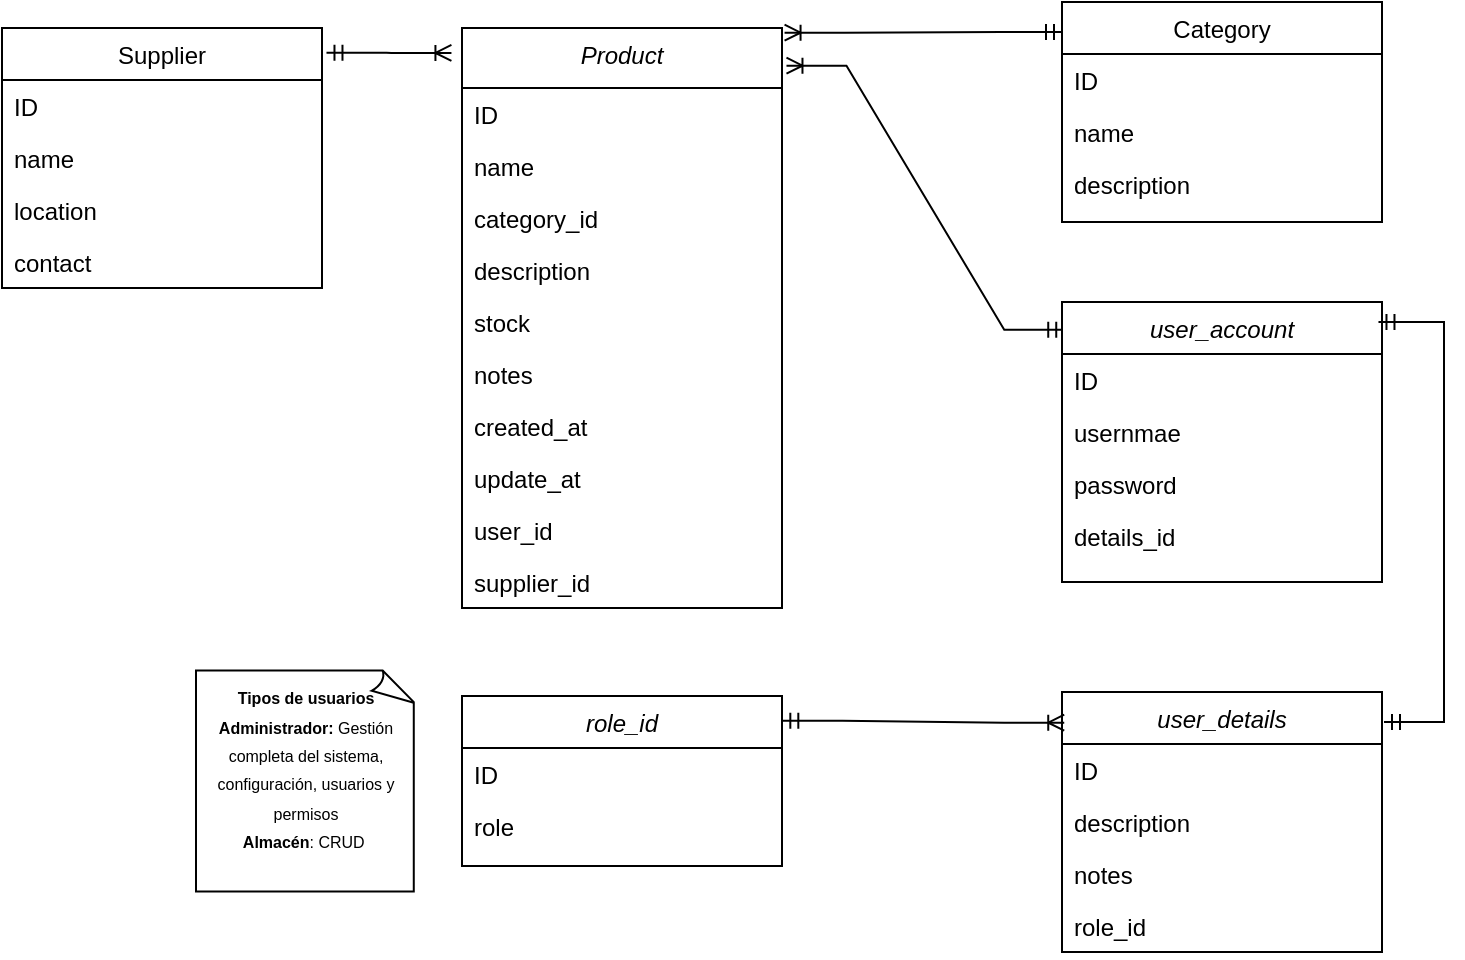 <mxfile version="24.7.1" type="google">
  <diagram id="C5RBs43oDa-KdzZeNtuy" name="Page-1">
    <mxGraphModel dx="1194" dy="640" grid="1" gridSize="10" guides="1" tooltips="1" connect="1" arrows="1" fold="1" page="1" pageScale="1" pageWidth="827" pageHeight="1169" math="0" shadow="0">
      <root>
        <mxCell id="WIyWlLk6GJQsqaUBKTNV-0" />
        <mxCell id="WIyWlLk6GJQsqaUBKTNV-1" parent="WIyWlLk6GJQsqaUBKTNV-0" />
        <mxCell id="zkfFHV4jXpPFQw0GAbJ--0" value="Product" style="swimlane;fontStyle=2;align=center;verticalAlign=top;childLayout=stackLayout;horizontal=1;startSize=30;horizontalStack=0;resizeParent=1;resizeLast=0;collapsible=1;marginBottom=0;rounded=0;shadow=0;strokeWidth=1;labelBackgroundColor=none;" parent="WIyWlLk6GJQsqaUBKTNV-1" vertex="1">
          <mxGeometry x="283" y="43" width="160" height="290" as="geometry">
            <mxRectangle x="220" y="120" width="160" height="26" as="alternateBounds" />
          </mxGeometry>
        </mxCell>
        <mxCell id="zkfFHV4jXpPFQw0GAbJ--1" value="ID" style="text;align=left;verticalAlign=top;spacingLeft=4;spacingRight=4;overflow=hidden;rotatable=0;points=[[0,0.5],[1,0.5]];portConstraint=eastwest;labelBackgroundColor=none;" parent="zkfFHV4jXpPFQw0GAbJ--0" vertex="1">
          <mxGeometry y="30" width="160" height="26" as="geometry" />
        </mxCell>
        <mxCell id="zkfFHV4jXpPFQw0GAbJ--2" value="name" style="text;align=left;verticalAlign=top;spacingLeft=4;spacingRight=4;overflow=hidden;rotatable=0;points=[[0,0.5],[1,0.5]];portConstraint=eastwest;rounded=0;shadow=0;html=0;labelBackgroundColor=none;" parent="zkfFHV4jXpPFQw0GAbJ--0" vertex="1">
          <mxGeometry y="56" width="160" height="26" as="geometry" />
        </mxCell>
        <mxCell id="zkfFHV4jXpPFQw0GAbJ--3" value="category_id" style="text;align=left;verticalAlign=top;spacingLeft=4;spacingRight=4;overflow=hidden;rotatable=0;points=[[0,0.5],[1,0.5]];portConstraint=eastwest;rounded=0;shadow=0;html=0;labelBackgroundColor=none;" parent="zkfFHV4jXpPFQw0GAbJ--0" vertex="1">
          <mxGeometry y="82" width="160" height="26" as="geometry" />
        </mxCell>
        <mxCell id="sOVyQFBN3wlZYxsRDUY9-1" value="description" style="text;align=left;verticalAlign=top;spacingLeft=4;spacingRight=4;overflow=hidden;rotatable=0;points=[[0,0.5],[1,0.5]];portConstraint=eastwest;rounded=0;shadow=0;html=0;labelBackgroundColor=none;" parent="zkfFHV4jXpPFQw0GAbJ--0" vertex="1">
          <mxGeometry y="108" width="160" height="26" as="geometry" />
        </mxCell>
        <mxCell id="sOVyQFBN3wlZYxsRDUY9-2" value="stock" style="text;align=left;verticalAlign=top;spacingLeft=4;spacingRight=4;overflow=hidden;rotatable=0;points=[[0,0.5],[1,0.5]];portConstraint=eastwest;rounded=0;shadow=0;html=0;labelBackgroundColor=none;" parent="zkfFHV4jXpPFQw0GAbJ--0" vertex="1">
          <mxGeometry y="134" width="160" height="26" as="geometry" />
        </mxCell>
        <mxCell id="sOVyQFBN3wlZYxsRDUY9-4" value="notes" style="text;align=left;verticalAlign=top;spacingLeft=4;spacingRight=4;overflow=hidden;rotatable=0;points=[[0,0.5],[1,0.5]];portConstraint=eastwest;rounded=0;shadow=0;html=0;labelBackgroundColor=none;" parent="zkfFHV4jXpPFQw0GAbJ--0" vertex="1">
          <mxGeometry y="160" width="160" height="26" as="geometry" />
        </mxCell>
        <mxCell id="5rV9lR5YO4EbHWkc8sJX-7" value="created_at" style="text;align=left;verticalAlign=top;spacingLeft=4;spacingRight=4;overflow=hidden;rotatable=0;points=[[0,0.5],[1,0.5]];portConstraint=eastwest;rounded=0;shadow=0;html=0;labelBackgroundColor=none;" parent="zkfFHV4jXpPFQw0GAbJ--0" vertex="1">
          <mxGeometry y="186" width="160" height="26" as="geometry" />
        </mxCell>
        <mxCell id="5rV9lR5YO4EbHWkc8sJX-8" value="update_at" style="text;align=left;verticalAlign=top;spacingLeft=4;spacingRight=4;overflow=hidden;rotatable=0;points=[[0,0.5],[1,0.5]];portConstraint=eastwest;rounded=0;shadow=0;html=0;labelBackgroundColor=none;" parent="zkfFHV4jXpPFQw0GAbJ--0" vertex="1">
          <mxGeometry y="212" width="160" height="26" as="geometry" />
        </mxCell>
        <mxCell id="5rV9lR5YO4EbHWkc8sJX-13" value="user_id" style="text;align=left;verticalAlign=top;spacingLeft=4;spacingRight=4;overflow=hidden;rotatable=0;points=[[0,0.5],[1,0.5]];portConstraint=eastwest;rounded=0;shadow=0;html=0;labelBackgroundColor=none;" parent="zkfFHV4jXpPFQw0GAbJ--0" vertex="1">
          <mxGeometry y="238" width="160" height="26" as="geometry" />
        </mxCell>
        <mxCell id="5rV9lR5YO4EbHWkc8sJX-16" value="supplier_id" style="text;align=left;verticalAlign=top;spacingLeft=4;spacingRight=4;overflow=hidden;rotatable=0;points=[[0,0.5],[1,0.5]];portConstraint=eastwest;rounded=0;shadow=0;html=0;labelBackgroundColor=none;" parent="zkfFHV4jXpPFQw0GAbJ--0" vertex="1">
          <mxGeometry y="264" width="160" height="26" as="geometry" />
        </mxCell>
        <mxCell id="zkfFHV4jXpPFQw0GAbJ--17" value="Category" style="swimlane;fontStyle=0;align=center;verticalAlign=top;childLayout=stackLayout;horizontal=1;startSize=26;horizontalStack=0;resizeParent=1;resizeLast=0;collapsible=1;marginBottom=0;rounded=0;shadow=0;strokeWidth=1;labelBackgroundColor=none;" parent="WIyWlLk6GJQsqaUBKTNV-1" vertex="1">
          <mxGeometry x="583" y="30" width="160" height="110" as="geometry">
            <mxRectangle x="550" y="140" width="160" height="26" as="alternateBounds" />
          </mxGeometry>
        </mxCell>
        <mxCell id="zkfFHV4jXpPFQw0GAbJ--18" value="ID" style="text;align=left;verticalAlign=top;spacingLeft=4;spacingRight=4;overflow=hidden;rotatable=0;points=[[0,0.5],[1,0.5]];portConstraint=eastwest;labelBackgroundColor=none;" parent="zkfFHV4jXpPFQw0GAbJ--17" vertex="1">
          <mxGeometry y="26" width="160" height="26" as="geometry" />
        </mxCell>
        <mxCell id="zkfFHV4jXpPFQw0GAbJ--19" value="name" style="text;align=left;verticalAlign=top;spacingLeft=4;spacingRight=4;overflow=hidden;rotatable=0;points=[[0,0.5],[1,0.5]];portConstraint=eastwest;rounded=0;shadow=0;html=0;labelBackgroundColor=none;" parent="zkfFHV4jXpPFQw0GAbJ--17" vertex="1">
          <mxGeometry y="52" width="160" height="26" as="geometry" />
        </mxCell>
        <mxCell id="sOVyQFBN3wlZYxsRDUY9-7" value="description" style="text;align=left;verticalAlign=top;spacingLeft=4;spacingRight=4;overflow=hidden;rotatable=0;points=[[0,0.5],[1,0.5]];portConstraint=eastwest;rounded=0;shadow=0;html=0;labelBackgroundColor=none;" parent="zkfFHV4jXpPFQw0GAbJ--17" vertex="1">
          <mxGeometry y="78" width="160" height="26" as="geometry" />
        </mxCell>
        <mxCell id="5rV9lR5YO4EbHWkc8sJX-9" value="Supplier" style="swimlane;fontStyle=0;align=center;verticalAlign=top;childLayout=stackLayout;horizontal=1;startSize=26;horizontalStack=0;resizeParent=1;resizeLast=0;collapsible=1;marginBottom=0;rounded=0;shadow=0;strokeWidth=1;labelBackgroundColor=none;" parent="WIyWlLk6GJQsqaUBKTNV-1" vertex="1">
          <mxGeometry x="53" y="43" width="160" height="130" as="geometry">
            <mxRectangle x="550" y="140" width="160" height="26" as="alternateBounds" />
          </mxGeometry>
        </mxCell>
        <mxCell id="5rV9lR5YO4EbHWkc8sJX-10" value="ID" style="text;align=left;verticalAlign=top;spacingLeft=4;spacingRight=4;overflow=hidden;rotatable=0;points=[[0,0.5],[1,0.5]];portConstraint=eastwest;labelBackgroundColor=none;" parent="5rV9lR5YO4EbHWkc8sJX-9" vertex="1">
          <mxGeometry y="26" width="160" height="26" as="geometry" />
        </mxCell>
        <mxCell id="5rV9lR5YO4EbHWkc8sJX-11" value="name" style="text;align=left;verticalAlign=top;spacingLeft=4;spacingRight=4;overflow=hidden;rotatable=0;points=[[0,0.5],[1,0.5]];portConstraint=eastwest;rounded=0;shadow=0;html=0;labelBackgroundColor=none;" parent="5rV9lR5YO4EbHWkc8sJX-9" vertex="1">
          <mxGeometry y="52" width="160" height="26" as="geometry" />
        </mxCell>
        <mxCell id="5rV9lR5YO4EbHWkc8sJX-12" value="location" style="text;align=left;verticalAlign=top;spacingLeft=4;spacingRight=4;overflow=hidden;rotatable=0;points=[[0,0.5],[1,0.5]];portConstraint=eastwest;rounded=0;shadow=0;html=0;labelBackgroundColor=none;" parent="5rV9lR5YO4EbHWkc8sJX-9" vertex="1">
          <mxGeometry y="78" width="160" height="26" as="geometry" />
        </mxCell>
        <mxCell id="5rV9lR5YO4EbHWkc8sJX-15" value="contact" style="text;align=left;verticalAlign=top;spacingLeft=4;spacingRight=4;overflow=hidden;rotatable=0;points=[[0,0.5],[1,0.5]];portConstraint=eastwest;rounded=0;shadow=0;html=0;labelBackgroundColor=none;" parent="5rV9lR5YO4EbHWkc8sJX-9" vertex="1">
          <mxGeometry y="104" width="160" height="26" as="geometry" />
        </mxCell>
        <mxCell id="5rV9lR5YO4EbHWkc8sJX-19" value="" style="edgeStyle=entityRelationEdgeStyle;fontSize=12;html=1;endArrow=ERoneToMany;startArrow=ERmandOne;rounded=0;exitX=1.014;exitY=0.095;exitDx=0;exitDy=0;exitPerimeter=0;entryX=-0.033;entryY=0.043;entryDx=0;entryDy=0;entryPerimeter=0;" parent="WIyWlLk6GJQsqaUBKTNV-1" source="5rV9lR5YO4EbHWkc8sJX-9" target="zkfFHV4jXpPFQw0GAbJ--0" edge="1">
          <mxGeometry width="100" height="100" relative="1" as="geometry">
            <mxPoint x="303" y="350" as="sourcePoint" />
            <mxPoint x="403" y="250" as="targetPoint" />
            <Array as="points">
              <mxPoint x="263" y="280" />
            </Array>
          </mxGeometry>
        </mxCell>
        <mxCell id="AcxmbPZ4PMCxifmLRWRd-0" value="role_id" style="swimlane;fontStyle=2;align=center;verticalAlign=top;childLayout=stackLayout;horizontal=1;startSize=26;horizontalStack=0;resizeParent=1;resizeLast=0;collapsible=1;marginBottom=0;rounded=0;shadow=0;strokeWidth=1;labelBackgroundColor=none;" parent="WIyWlLk6GJQsqaUBKTNV-1" vertex="1">
          <mxGeometry x="283" y="377" width="160" height="85" as="geometry">
            <mxRectangle x="220" y="120" width="160" height="26" as="alternateBounds" />
          </mxGeometry>
        </mxCell>
        <mxCell id="AcxmbPZ4PMCxifmLRWRd-1" value="ID" style="text;align=left;verticalAlign=top;spacingLeft=4;spacingRight=4;overflow=hidden;rotatable=0;points=[[0,0.5],[1,0.5]];portConstraint=eastwest;labelBackgroundColor=none;" parent="AcxmbPZ4PMCxifmLRWRd-0" vertex="1">
          <mxGeometry y="26" width="160" height="26" as="geometry" />
        </mxCell>
        <mxCell id="AcxmbPZ4PMCxifmLRWRd-2" value="role" style="text;align=left;verticalAlign=top;spacingLeft=4;spacingRight=4;overflow=hidden;rotatable=0;points=[[0,0.5],[1,0.5]];portConstraint=eastwest;rounded=0;shadow=0;html=0;labelBackgroundColor=none;" parent="AcxmbPZ4PMCxifmLRWRd-0" vertex="1">
          <mxGeometry y="52" width="160" height="26" as="geometry" />
        </mxCell>
        <mxCell id="AcxmbPZ4PMCxifmLRWRd-6" value="user_details&#xa;" style="swimlane;fontStyle=2;align=center;verticalAlign=top;childLayout=stackLayout;horizontal=1;startSize=26;horizontalStack=0;resizeParent=1;resizeLast=0;collapsible=1;marginBottom=0;rounded=0;shadow=0;strokeWidth=1;labelBackgroundColor=none;" parent="WIyWlLk6GJQsqaUBKTNV-1" vertex="1">
          <mxGeometry x="583" y="375" width="160" height="130" as="geometry">
            <mxRectangle x="220" y="120" width="160" height="26" as="alternateBounds" />
          </mxGeometry>
        </mxCell>
        <mxCell id="AcxmbPZ4PMCxifmLRWRd-7" value="ID" style="text;align=left;verticalAlign=top;spacingLeft=4;spacingRight=4;overflow=hidden;rotatable=0;points=[[0,0.5],[1,0.5]];portConstraint=eastwest;labelBackgroundColor=none;" parent="AcxmbPZ4PMCxifmLRWRd-6" vertex="1">
          <mxGeometry y="26" width="160" height="26" as="geometry" />
        </mxCell>
        <mxCell id="AcxmbPZ4PMCxifmLRWRd-10" value="description" style="text;align=left;verticalAlign=top;spacingLeft=4;spacingRight=4;overflow=hidden;rotatable=0;points=[[0,0.5],[1,0.5]];portConstraint=eastwest;rounded=0;shadow=0;html=0;labelBackgroundColor=none;" parent="AcxmbPZ4PMCxifmLRWRd-6" vertex="1">
          <mxGeometry y="52" width="160" height="26" as="geometry" />
        </mxCell>
        <mxCell id="AcxmbPZ4PMCxifmLRWRd-11" value="notes" style="text;align=left;verticalAlign=top;spacingLeft=4;spacingRight=4;overflow=hidden;rotatable=0;points=[[0,0.5],[1,0.5]];portConstraint=eastwest;rounded=0;shadow=0;html=0;labelBackgroundColor=none;" parent="AcxmbPZ4PMCxifmLRWRd-6" vertex="1">
          <mxGeometry y="78" width="160" height="26" as="geometry" />
        </mxCell>
        <mxCell id="AcxmbPZ4PMCxifmLRWRd-15" value="role_id" style="text;align=left;verticalAlign=top;spacingLeft=4;spacingRight=4;overflow=hidden;rotatable=0;points=[[0,0.5],[1,0.5]];portConstraint=eastwest;rounded=0;shadow=0;html=0;labelBackgroundColor=none;" parent="AcxmbPZ4PMCxifmLRWRd-6" vertex="1">
          <mxGeometry y="104" width="160" height="26" as="geometry" />
        </mxCell>
        <mxCell id="AcxmbPZ4PMCxifmLRWRd-17" value="" style="edgeStyle=entityRelationEdgeStyle;fontSize=12;html=1;endArrow=ERoneToMany;startArrow=ERmandOne;rounded=0;exitX=0;exitY=0.136;exitDx=0;exitDy=0;exitPerimeter=0;entryX=1.008;entryY=0.008;entryDx=0;entryDy=0;entryPerimeter=0;" parent="WIyWlLk6GJQsqaUBKTNV-1" source="zkfFHV4jXpPFQw0GAbJ--17" target="zkfFHV4jXpPFQw0GAbJ--0" edge="1">
          <mxGeometry width="100" height="100" relative="1" as="geometry">
            <mxPoint x="165" y="122" as="sourcePoint" />
            <mxPoint x="364" y="117" as="targetPoint" />
            <Array as="points">
              <mxPoint x="403" y="130" />
            </Array>
          </mxGeometry>
        </mxCell>
        <mxCell id="AcxmbPZ4PMCxifmLRWRd-18" value="" style="edgeStyle=entityRelationEdgeStyle;fontSize=12;html=1;endArrow=ERoneToMany;startArrow=ERmandOne;rounded=0;exitX=0.007;exitY=0.099;exitDx=0;exitDy=0;entryX=1.014;entryY=0.065;entryDx=0;entryDy=0;entryPerimeter=0;exitPerimeter=0;" parent="WIyWlLk6GJQsqaUBKTNV-1" source="5rV9lR5YO4EbHWkc8sJX-0" target="zkfFHV4jXpPFQw0GAbJ--0" edge="1">
          <mxGeometry width="100" height="100" relative="1" as="geometry">
            <mxPoint x="422" y="146" as="sourcePoint" />
            <mxPoint x="373" y="205" as="targetPoint" />
            <Array as="points">
              <mxPoint x="363" y="350" />
              <mxPoint x="393" y="230" />
              <mxPoint x="393" y="200" />
              <mxPoint x="395" y="200" />
              <mxPoint x="373" y="220" />
              <mxPoint x="373" y="160" />
            </Array>
          </mxGeometry>
        </mxCell>
        <mxCell id="AcxmbPZ4PMCxifmLRWRd-19" value="" style="edgeStyle=entityRelationEdgeStyle;fontSize=12;html=1;endArrow=ERoneToMany;startArrow=ERmandOne;rounded=0;exitX=1.001;exitY=0.146;exitDx=0;exitDy=0;exitPerimeter=0;entryX=0.007;entryY=0.118;entryDx=0;entryDy=0;entryPerimeter=0;" parent="WIyWlLk6GJQsqaUBKTNV-1" source="AcxmbPZ4PMCxifmLRWRd-0" target="AcxmbPZ4PMCxifmLRWRd-6" edge="1">
          <mxGeometry width="100" height="100" relative="1" as="geometry">
            <mxPoint x="447" y="377" as="sourcePoint" />
            <mxPoint x="583" y="397" as="targetPoint" />
            <Array as="points">
              <mxPoint x="447" y="407" />
              <mxPoint x="393" y="427" />
              <mxPoint x="563" y="387" />
              <mxPoint x="513" y="437" />
              <mxPoint x="403" y="427" />
            </Array>
          </mxGeometry>
        </mxCell>
        <mxCell id="5rV9lR5YO4EbHWkc8sJX-0" value="user_account" style="swimlane;fontStyle=2;align=center;verticalAlign=top;childLayout=stackLayout;horizontal=1;startSize=26;horizontalStack=0;resizeParent=1;resizeLast=0;collapsible=1;marginBottom=0;rounded=0;shadow=0;strokeWidth=1;labelBackgroundColor=none;" parent="WIyWlLk6GJQsqaUBKTNV-1" vertex="1">
          <mxGeometry x="583" y="180" width="160" height="140" as="geometry">
            <mxRectangle x="220" y="120" width="160" height="26" as="alternateBounds" />
          </mxGeometry>
        </mxCell>
        <mxCell id="5rV9lR5YO4EbHWkc8sJX-1" value="ID" style="text;align=left;verticalAlign=top;spacingLeft=4;spacingRight=4;overflow=hidden;rotatable=0;points=[[0,0.5],[1,0.5]];portConstraint=eastwest;labelBackgroundColor=none;" parent="5rV9lR5YO4EbHWkc8sJX-0" vertex="1">
          <mxGeometry y="26" width="160" height="26" as="geometry" />
        </mxCell>
        <mxCell id="5rV9lR5YO4EbHWkc8sJX-2" value="usernmae" style="text;align=left;verticalAlign=top;spacingLeft=4;spacingRight=4;overflow=hidden;rotatable=0;points=[[0,0.5],[1,0.5]];portConstraint=eastwest;rounded=0;shadow=0;html=0;labelBackgroundColor=none;" parent="5rV9lR5YO4EbHWkc8sJX-0" vertex="1">
          <mxGeometry y="52" width="160" height="26" as="geometry" />
        </mxCell>
        <mxCell id="5rV9lR5YO4EbHWkc8sJX-3" value="password" style="text;align=left;verticalAlign=top;spacingLeft=4;spacingRight=4;overflow=hidden;rotatable=0;points=[[0,0.5],[1,0.5]];portConstraint=eastwest;rounded=0;shadow=0;html=0;labelBackgroundColor=none;" parent="5rV9lR5YO4EbHWkc8sJX-0" vertex="1">
          <mxGeometry y="78" width="160" height="26" as="geometry" />
        </mxCell>
        <mxCell id="5rV9lR5YO4EbHWkc8sJX-6" value="details_id" style="text;align=left;verticalAlign=top;spacingLeft=4;spacingRight=4;overflow=hidden;rotatable=0;points=[[0,0.5],[1,0.5]];portConstraint=eastwest;rounded=0;shadow=0;html=0;labelBackgroundColor=none;" parent="5rV9lR5YO4EbHWkc8sJX-0" vertex="1">
          <mxGeometry y="104" width="160" height="26" as="geometry" />
        </mxCell>
        <mxCell id="AcxmbPZ4PMCxifmLRWRd-26" value="" style="edgeStyle=entityRelationEdgeStyle;fontSize=12;html=1;endArrow=ERmandOne;startArrow=ERmandOne;rounded=0;entryX=0.989;entryY=0.071;entryDx=0;entryDy=0;entryPerimeter=0;" parent="WIyWlLk6GJQsqaUBKTNV-1" target="5rV9lR5YO4EbHWkc8sJX-0" edge="1">
          <mxGeometry width="100" height="100" relative="1" as="geometry">
            <mxPoint x="744" y="390" as="sourcePoint" />
            <mxPoint x="413" y="150" as="targetPoint" />
            <Array as="points">
              <mxPoint x="763" y="240" />
            </Array>
          </mxGeometry>
        </mxCell>
        <mxCell id="AcxmbPZ4PMCxifmLRWRd-27" value="&lt;font style=&quot;font-size: 8px;&quot;&gt;&lt;b&gt;Tipos de usuarios&lt;br&gt;&lt;/b&gt;&lt;/font&gt;&lt;div&gt;&lt;font style=&quot;&quot;&gt;&lt;span style=&quot;background-color: initial;&quot;&gt;&lt;font style=&quot;font-size: 8px;&quot;&gt;&lt;b&gt;Administrador&lt;/b&gt;&lt;/font&gt;&lt;/span&gt;&lt;b style=&quot;font-size: 8px;&quot;&gt;:&amp;nbsp;&lt;/b&gt;&lt;/font&gt;&lt;span style=&quot;background-color: initial;&quot;&gt;&lt;font style=&quot;font-size: 8px;&quot;&gt;Gestión completa del sistema, configuración, usuarios y permisos&lt;/font&gt;&lt;/span&gt;&lt;/div&gt;&lt;div&gt;&lt;font style=&quot;font-size: 8px;&quot;&gt;&lt;b&gt;Almacén&lt;/b&gt;: CRUD&amp;nbsp;&lt;span style=&quot;background-color: initial;&quot;&gt;&lt;font style=&quot;&quot;&gt;&lt;br&gt;&lt;/font&gt;&lt;/span&gt;&lt;/font&gt;&lt;/div&gt;&lt;div&gt;&lt;span style=&quot;background-color: initial;&quot;&gt;&lt;font style=&quot;font-size: 8px;&quot;&gt;&lt;br&gt;&lt;/font&gt;&lt;/span&gt;&lt;/div&gt;" style="whiteSpace=wrap;html=1;shape=mxgraph.basic.document" parent="WIyWlLk6GJQsqaUBKTNV-1" vertex="1">
          <mxGeometry x="150" y="364.25" width="110" height="110.5" as="geometry" />
        </mxCell>
      </root>
    </mxGraphModel>
  </diagram>
</mxfile>
